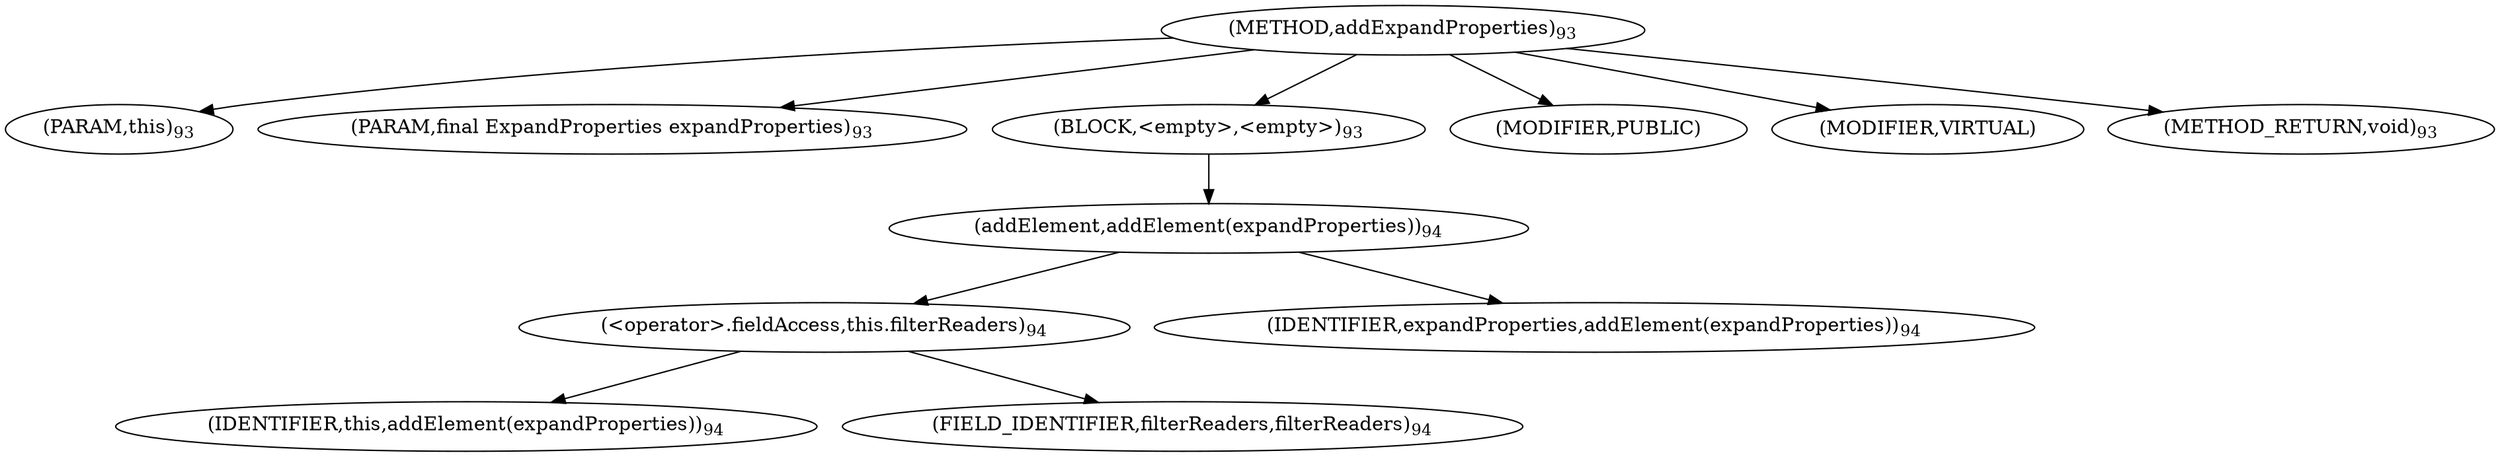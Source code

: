 digraph "addExpandProperties" {  
"60" [label = <(METHOD,addExpandProperties)<SUB>93</SUB>> ]
"61" [label = <(PARAM,this)<SUB>93</SUB>> ]
"62" [label = <(PARAM,final ExpandProperties expandProperties)<SUB>93</SUB>> ]
"63" [label = <(BLOCK,&lt;empty&gt;,&lt;empty&gt;)<SUB>93</SUB>> ]
"64" [label = <(addElement,addElement(expandProperties))<SUB>94</SUB>> ]
"65" [label = <(&lt;operator&gt;.fieldAccess,this.filterReaders)<SUB>94</SUB>> ]
"66" [label = <(IDENTIFIER,this,addElement(expandProperties))<SUB>94</SUB>> ]
"67" [label = <(FIELD_IDENTIFIER,filterReaders,filterReaders)<SUB>94</SUB>> ]
"68" [label = <(IDENTIFIER,expandProperties,addElement(expandProperties))<SUB>94</SUB>> ]
"69" [label = <(MODIFIER,PUBLIC)> ]
"70" [label = <(MODIFIER,VIRTUAL)> ]
"71" [label = <(METHOD_RETURN,void)<SUB>93</SUB>> ]
  "60" -> "61" 
  "60" -> "62" 
  "60" -> "63" 
  "60" -> "69" 
  "60" -> "70" 
  "60" -> "71" 
  "63" -> "64" 
  "64" -> "65" 
  "64" -> "68" 
  "65" -> "66" 
  "65" -> "67" 
}
